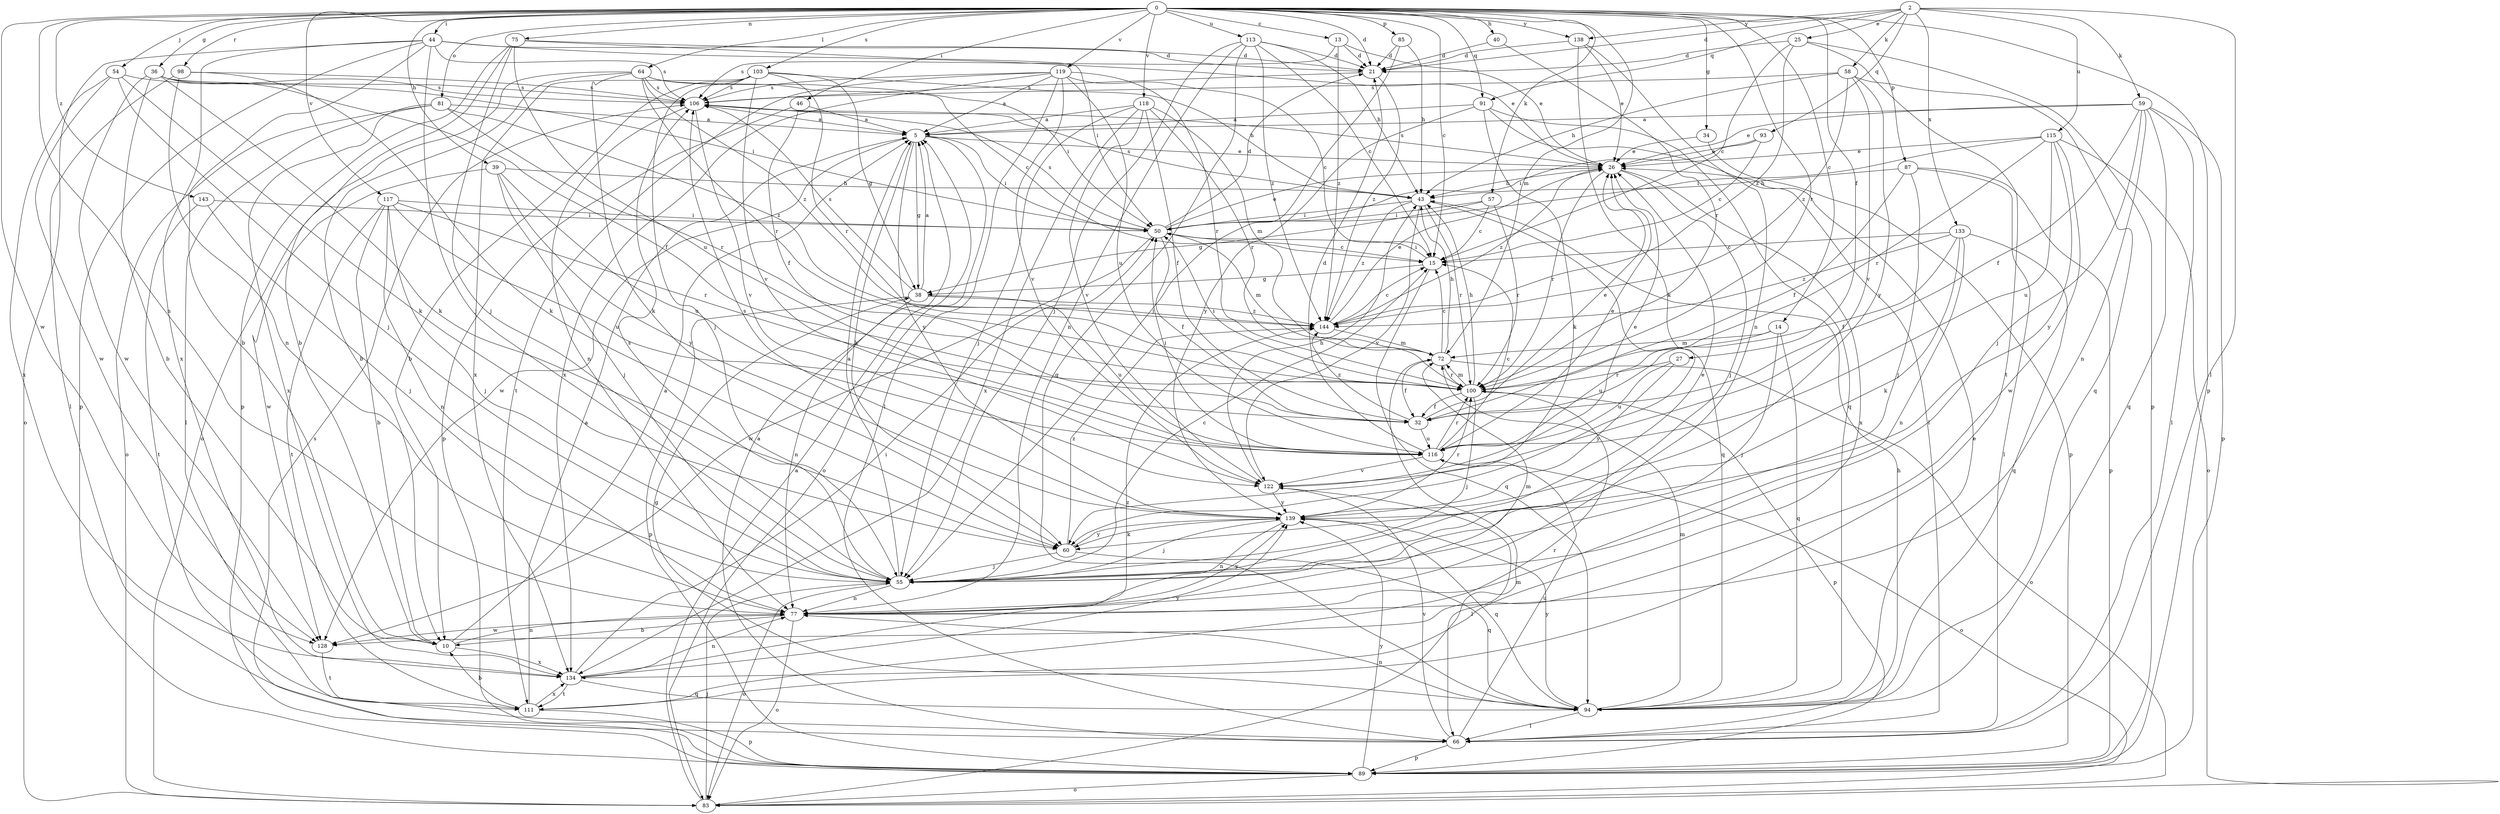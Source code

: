strict digraph  {
0;
2;
5;
10;
13;
14;
15;
21;
25;
26;
27;
32;
34;
36;
38;
39;
40;
43;
44;
46;
50;
54;
55;
57;
58;
59;
60;
64;
66;
72;
75;
77;
81;
83;
85;
87;
89;
91;
93;
94;
98;
100;
103;
106;
111;
113;
115;
116;
117;
118;
119;
122;
128;
133;
134;
138;
139;
143;
144;
0 -> 13  [label=c];
0 -> 14  [label=c];
0 -> 15  [label=c];
0 -> 21  [label=d];
0 -> 27  [label=f];
0 -> 34  [label=g];
0 -> 36  [label=g];
0 -> 39  [label=h];
0 -> 40  [label=h];
0 -> 44  [label=i];
0 -> 46  [label=i];
0 -> 54  [label=j];
0 -> 57  [label=k];
0 -> 64  [label=l];
0 -> 72  [label=m];
0 -> 75  [label=n];
0 -> 77  [label=n];
0 -> 81  [label=o];
0 -> 85  [label=p];
0 -> 87  [label=p];
0 -> 89  [label=p];
0 -> 91  [label=q];
0 -> 98  [label=r];
0 -> 100  [label=r];
0 -> 103  [label=s];
0 -> 113  [label=u];
0 -> 117  [label=v];
0 -> 118  [label=v];
0 -> 119  [label=v];
0 -> 128  [label=w];
0 -> 138  [label=y];
0 -> 143  [label=z];
2 -> 21  [label=d];
2 -> 25  [label=e];
2 -> 58  [label=k];
2 -> 59  [label=k];
2 -> 66  [label=l];
2 -> 91  [label=q];
2 -> 93  [label=q];
2 -> 115  [label=u];
2 -> 133  [label=x];
2 -> 138  [label=y];
5 -> 26  [label=e];
5 -> 38  [label=g];
5 -> 50  [label=i];
5 -> 60  [label=k];
5 -> 83  [label=o];
5 -> 128  [label=w];
5 -> 139  [label=y];
10 -> 5  [label=a];
10 -> 77  [label=n];
10 -> 134  [label=x];
13 -> 21  [label=d];
13 -> 26  [label=e];
13 -> 106  [label=s];
13 -> 144  [label=z];
14 -> 55  [label=j];
14 -> 72  [label=m];
14 -> 94  [label=q];
14 -> 116  [label=u];
15 -> 38  [label=g];
15 -> 50  [label=i];
15 -> 94  [label=q];
21 -> 106  [label=s];
21 -> 144  [label=z];
25 -> 15  [label=c];
25 -> 21  [label=d];
25 -> 89  [label=p];
25 -> 111  [label=t];
25 -> 144  [label=z];
26 -> 43  [label=h];
26 -> 55  [label=j];
26 -> 100  [label=r];
26 -> 106  [label=s];
26 -> 134  [label=x];
26 -> 144  [label=z];
27 -> 100  [label=r];
27 -> 116  [label=u];
27 -> 139  [label=y];
32 -> 26  [label=e];
32 -> 116  [label=u];
32 -> 144  [label=z];
34 -> 26  [label=e];
34 -> 89  [label=p];
36 -> 10  [label=b];
36 -> 32  [label=f];
36 -> 50  [label=i];
36 -> 60  [label=k];
36 -> 106  [label=s];
36 -> 128  [label=w];
38 -> 5  [label=a];
38 -> 77  [label=n];
38 -> 89  [label=p];
38 -> 106  [label=s];
38 -> 116  [label=u];
38 -> 144  [label=z];
39 -> 43  [label=h];
39 -> 55  [label=j];
39 -> 116  [label=u];
39 -> 128  [label=w];
39 -> 139  [label=y];
40 -> 21  [label=d];
40 -> 100  [label=r];
43 -> 50  [label=i];
43 -> 94  [label=q];
43 -> 100  [label=r];
43 -> 106  [label=s];
43 -> 122  [label=v];
43 -> 144  [label=z];
44 -> 10  [label=b];
44 -> 21  [label=d];
44 -> 26  [label=e];
44 -> 55  [label=j];
44 -> 83  [label=o];
44 -> 89  [label=p];
44 -> 106  [label=s];
44 -> 134  [label=x];
46 -> 5  [label=a];
46 -> 32  [label=f];
46 -> 89  [label=p];
50 -> 15  [label=c];
50 -> 21  [label=d];
50 -> 26  [label=e];
50 -> 32  [label=f];
50 -> 72  [label=m];
50 -> 106  [label=s];
50 -> 128  [label=w];
54 -> 55  [label=j];
54 -> 60  [label=k];
54 -> 106  [label=s];
54 -> 128  [label=w];
54 -> 134  [label=x];
55 -> 5  [label=a];
55 -> 15  [label=c];
55 -> 26  [label=e];
55 -> 77  [label=n];
55 -> 83  [label=o];
55 -> 106  [label=s];
57 -> 15  [label=c];
57 -> 38  [label=g];
57 -> 50  [label=i];
57 -> 100  [label=r];
58 -> 43  [label=h];
58 -> 94  [label=q];
58 -> 106  [label=s];
58 -> 122  [label=v];
58 -> 139  [label=y];
58 -> 144  [label=z];
59 -> 5  [label=a];
59 -> 26  [label=e];
59 -> 32  [label=f];
59 -> 55  [label=j];
59 -> 66  [label=l];
59 -> 77  [label=n];
59 -> 89  [label=p];
59 -> 94  [label=q];
60 -> 55  [label=j];
60 -> 94  [label=q];
60 -> 139  [label=y];
60 -> 144  [label=z];
64 -> 10  [label=b];
64 -> 15  [label=c];
64 -> 50  [label=i];
64 -> 60  [label=k];
64 -> 83  [label=o];
64 -> 100  [label=r];
64 -> 106  [label=s];
64 -> 144  [label=z];
66 -> 5  [label=a];
66 -> 43  [label=h];
66 -> 89  [label=p];
66 -> 116  [label=u];
66 -> 122  [label=v];
72 -> 15  [label=c];
72 -> 32  [label=f];
72 -> 43  [label=h];
72 -> 83  [label=o];
72 -> 100  [label=r];
75 -> 10  [label=b];
75 -> 21  [label=d];
75 -> 50  [label=i];
75 -> 55  [label=j];
75 -> 89  [label=p];
75 -> 116  [label=u];
77 -> 10  [label=b];
77 -> 72  [label=m];
77 -> 83  [label=o];
77 -> 128  [label=w];
77 -> 139  [label=y];
81 -> 5  [label=a];
81 -> 66  [label=l];
81 -> 83  [label=o];
81 -> 100  [label=r];
81 -> 134  [label=x];
81 -> 144  [label=z];
83 -> 5  [label=a];
83 -> 55  [label=j];
83 -> 72  [label=m];
85 -> 21  [label=d];
85 -> 43  [label=h];
85 -> 55  [label=j];
87 -> 32  [label=f];
87 -> 43  [label=h];
87 -> 55  [label=j];
87 -> 66  [label=l];
87 -> 89  [label=p];
89 -> 83  [label=o];
89 -> 106  [label=s];
89 -> 139  [label=y];
91 -> 5  [label=a];
91 -> 60  [label=k];
91 -> 66  [label=l];
91 -> 94  [label=q];
91 -> 139  [label=y];
93 -> 15  [label=c];
93 -> 26  [label=e];
93 -> 50  [label=i];
94 -> 26  [label=e];
94 -> 38  [label=g];
94 -> 66  [label=l];
94 -> 72  [label=m];
94 -> 77  [label=n];
94 -> 139  [label=y];
98 -> 60  [label=k];
98 -> 66  [label=l];
98 -> 77  [label=n];
98 -> 106  [label=s];
100 -> 32  [label=f];
100 -> 43  [label=h];
100 -> 50  [label=i];
100 -> 55  [label=j];
100 -> 72  [label=m];
100 -> 89  [label=p];
103 -> 10  [label=b];
103 -> 38  [label=g];
103 -> 43  [label=h];
103 -> 55  [label=j];
103 -> 100  [label=r];
103 -> 106  [label=s];
103 -> 122  [label=v];
103 -> 134  [label=x];
106 -> 5  [label=a];
106 -> 77  [label=n];
106 -> 122  [label=v];
111 -> 5  [label=a];
111 -> 10  [label=b];
111 -> 89  [label=p];
111 -> 100  [label=r];
111 -> 134  [label=x];
113 -> 15  [label=c];
113 -> 21  [label=d];
113 -> 43  [label=h];
113 -> 55  [label=j];
113 -> 77  [label=n];
113 -> 94  [label=q];
113 -> 144  [label=z];
115 -> 26  [label=e];
115 -> 50  [label=i];
115 -> 83  [label=o];
115 -> 100  [label=r];
115 -> 116  [label=u];
115 -> 128  [label=w];
115 -> 139  [label=y];
116 -> 15  [label=c];
116 -> 21  [label=d];
116 -> 26  [label=e];
116 -> 50  [label=i];
116 -> 83  [label=o];
116 -> 100  [label=r];
116 -> 122  [label=v];
117 -> 10  [label=b];
117 -> 50  [label=i];
117 -> 55  [label=j];
117 -> 77  [label=n];
117 -> 100  [label=r];
117 -> 111  [label=t];
117 -> 116  [label=u];
118 -> 5  [label=a];
118 -> 32  [label=f];
118 -> 55  [label=j];
118 -> 72  [label=m];
118 -> 100  [label=r];
118 -> 122  [label=v];
118 -> 134  [label=x];
119 -> 5  [label=a];
119 -> 15  [label=c];
119 -> 66  [label=l];
119 -> 100  [label=r];
119 -> 106  [label=s];
119 -> 111  [label=t];
119 -> 116  [label=u];
119 -> 122  [label=v];
119 -> 134  [label=x];
122 -> 26  [label=e];
122 -> 43  [label=h];
122 -> 66  [label=l];
122 -> 139  [label=y];
128 -> 111  [label=t];
133 -> 15  [label=c];
133 -> 32  [label=f];
133 -> 60  [label=k];
133 -> 77  [label=n];
133 -> 94  [label=q];
133 -> 144  [label=z];
134 -> 50  [label=i];
134 -> 77  [label=n];
134 -> 94  [label=q];
134 -> 111  [label=t];
134 -> 139  [label=y];
134 -> 144  [label=z];
138 -> 21  [label=d];
138 -> 26  [label=e];
138 -> 60  [label=k];
138 -> 77  [label=n];
139 -> 55  [label=j];
139 -> 60  [label=k];
139 -> 77  [label=n];
139 -> 94  [label=q];
139 -> 100  [label=r];
139 -> 106  [label=s];
143 -> 50  [label=i];
143 -> 55  [label=j];
143 -> 111  [label=t];
144 -> 15  [label=c];
144 -> 26  [label=e];
144 -> 72  [label=m];
}
